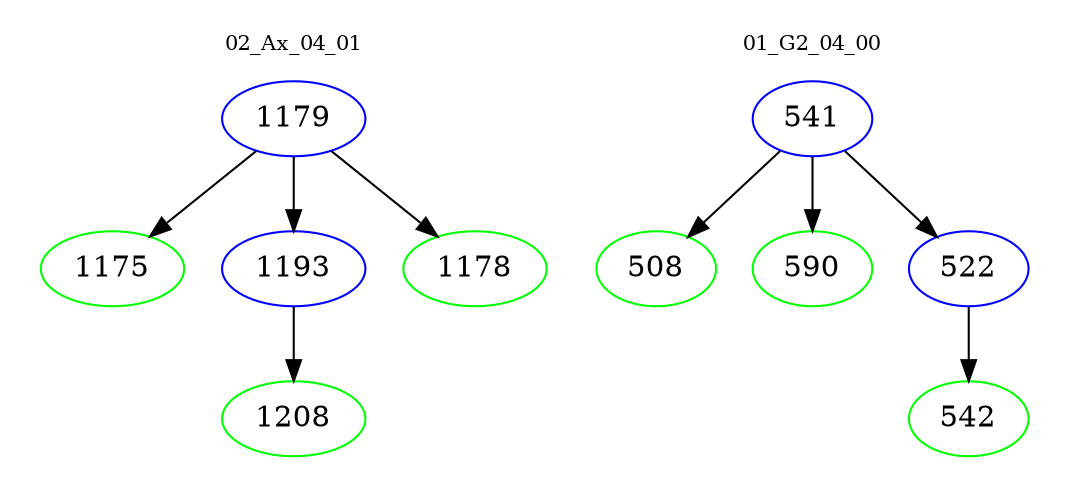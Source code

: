 digraph{
subgraph cluster_0 {
color = white
label = "02_Ax_04_01";
fontsize=10;
T0_1179 [label="1179", color="blue"]
T0_1179 -> T0_1175 [color="black"]
T0_1175 [label="1175", color="green"]
T0_1179 -> T0_1193 [color="black"]
T0_1193 [label="1193", color="blue"]
T0_1193 -> T0_1208 [color="black"]
T0_1208 [label="1208", color="green"]
T0_1179 -> T0_1178 [color="black"]
T0_1178 [label="1178", color="green"]
}
subgraph cluster_1 {
color = white
label = "01_G2_04_00";
fontsize=10;
T1_541 [label="541", color="blue"]
T1_541 -> T1_508 [color="black"]
T1_508 [label="508", color="green"]
T1_541 -> T1_590 [color="black"]
T1_590 [label="590", color="green"]
T1_541 -> T1_522 [color="black"]
T1_522 [label="522", color="blue"]
T1_522 -> T1_542 [color="black"]
T1_542 [label="542", color="green"]
}
}

